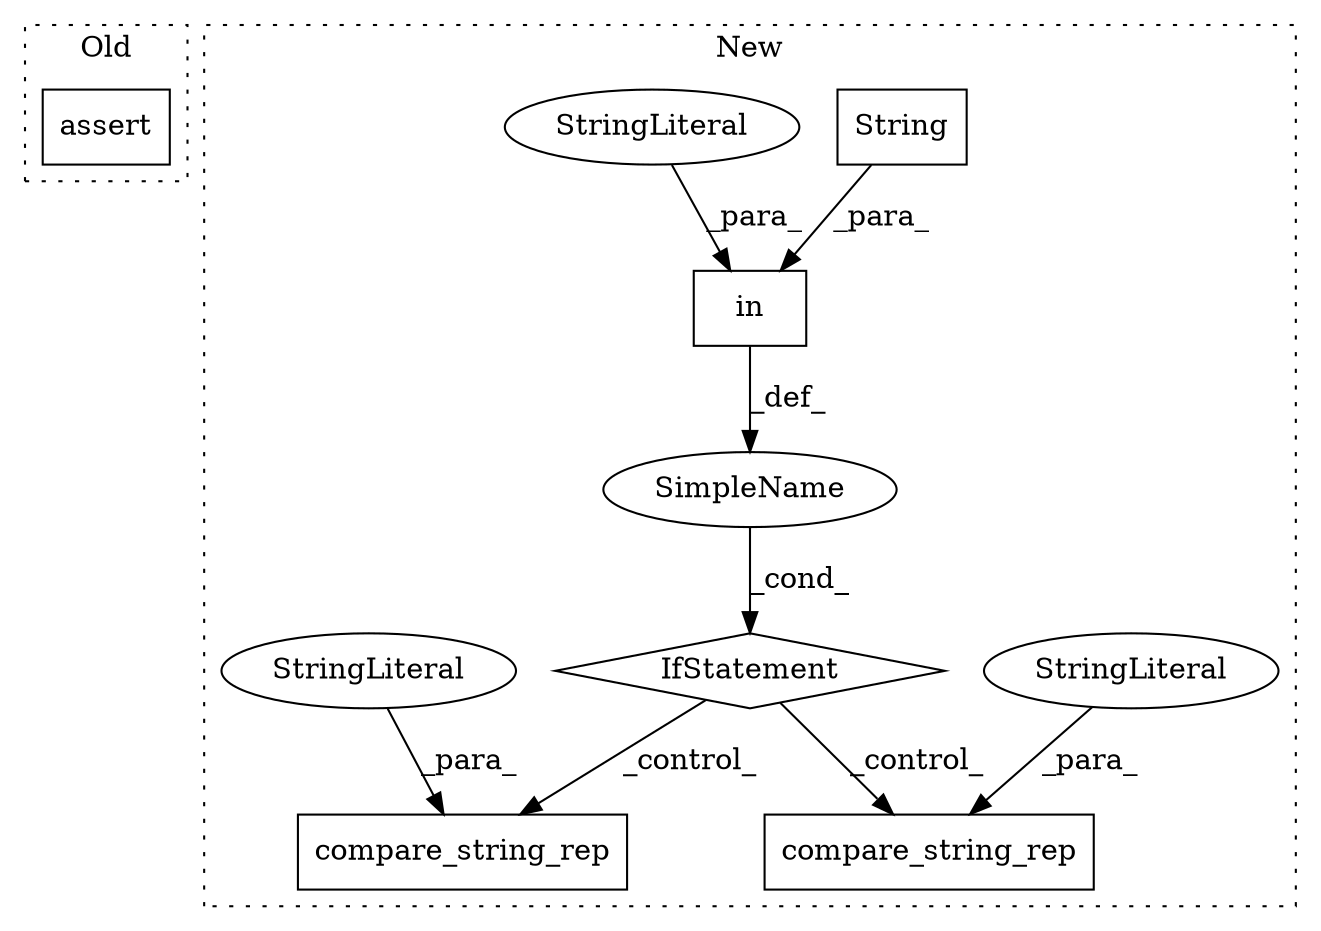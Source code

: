 digraph G {
subgraph cluster0 {
1 [label="assert" a="32" s="14130,14228" l="12,1" shape="box"];
label = "Old";
style="dotted";
}
subgraph cluster1 {
2 [label="compare_string_rep" a="32" s="14990,15014" l="19,1" shape="box"];
3 [label="in" a="105" s="14899" l="31" shape="box"];
4 [label="SimpleName" a="42" s="" l="" shape="ellipse"];
5 [label="IfStatement" a="25" s="14891,14930" l="8,2" shape="diamond"];
6 [label="String" a="32" s="14911,14929" l="7,1" shape="box"];
7 [label="StringLiteral" a="45" s="15009" l="5" shape="ellipse"];
8 [label="compare_string_rep" a="32" s="14940,14967" l="19,1" shape="box"];
9 [label="StringLiteral" a="45" s="14959" l="8" shape="ellipse"];
10 [label="StringLiteral" a="45" s="14899" l="8" shape="ellipse"];
label = "New";
style="dotted";
}
3 -> 4 [label="_def_"];
4 -> 5 [label="_cond_"];
5 -> 2 [label="_control_"];
5 -> 8 [label="_control_"];
6 -> 3 [label="_para_"];
7 -> 2 [label="_para_"];
9 -> 8 [label="_para_"];
10 -> 3 [label="_para_"];
}